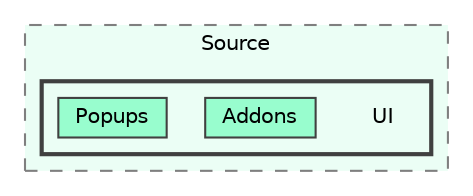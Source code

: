 digraph "C:/GEU/GEUCore/Source/UI"
{
 // LATEX_PDF_SIZE
  bgcolor="transparent";
  edge [fontname=Helvetica,fontsize=10,labelfontname=Helvetica,labelfontsize=10];
  node [fontname=Helvetica,fontsize=10,shape=box,height=0.2,width=0.4];
  compound=true
  subgraph clusterdir_d4107ff65a26812a8e80cf49f43b787d {
    graph [ bgcolor="#ebfef5", pencolor="grey50", label="Source", fontname=Helvetica,fontsize=10 style="filled,dashed", URL="dir_d4107ff65a26812a8e80cf49f43b787d.html",tooltip=""]
  subgraph clusterdir_2e45d1cfd81b932e70cd071fc9b76dab {
    graph [ bgcolor="#ebfef5", pencolor="grey25", label="", fontname=Helvetica,fontsize=10 style="filled,bold", URL="dir_2e45d1cfd81b932e70cd071fc9b76dab.html",tooltip=""]
    dir_2e45d1cfd81b932e70cd071fc9b76dab [shape=plaintext, label="UI"];
  dir_ed28fcff23d26531979feec0f8d8af01 [label="Addons", fillcolor="#98fdce", color="grey25", style="filled", URL="dir_ed28fcff23d26531979feec0f8d8af01.html",tooltip=""];
  dir_baf2ec95e43d0b0436de0310453a66d7 [label="Popups", fillcolor="#98fdce", color="grey25", style="filled", URL="dir_baf2ec95e43d0b0436de0310453a66d7.html",tooltip=""];
  }
  }
}
